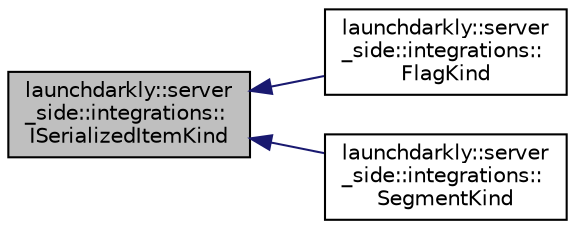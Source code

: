 digraph "launchdarkly::server_side::integrations::ISerializedItemKind"
{
 // LATEX_PDF_SIZE
  edge [fontname="Helvetica",fontsize="10",labelfontname="Helvetica",labelfontsize="10"];
  node [fontname="Helvetica",fontsize="10",shape=record];
  rankdir="LR";
  Node1 [label="launchdarkly::server\l_side::integrations::\lISerializedItemKind",height=0.2,width=0.4,color="black", fillcolor="grey75", style="filled", fontcolor="black",tooltip="Represents the kind of a serialized item. The purpose of this interface is to allow for determining a..."];
  Node1 -> Node2 [dir="back",color="midnightblue",fontsize="10",style="solid"];
  Node2 [label="launchdarkly::server\l_side::integrations::\lFlagKind",height=0.2,width=0.4,color="black", fillcolor="white", style="filled",URL="$classlaunchdarkly_1_1server__side_1_1integrations_1_1FlagKind.html",tooltip=" "];
  Node1 -> Node3 [dir="back",color="midnightblue",fontsize="10",style="solid"];
  Node3 [label="launchdarkly::server\l_side::integrations::\lSegmentKind",height=0.2,width=0.4,color="black", fillcolor="white", style="filled",URL="$classlaunchdarkly_1_1server__side_1_1integrations_1_1SegmentKind.html",tooltip=" "];
}
